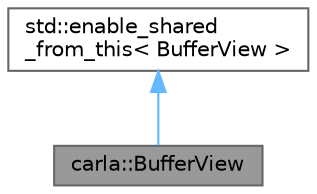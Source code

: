 digraph "carla::BufferView"
{
 // INTERACTIVE_SVG=YES
 // LATEX_PDF_SIZE
  bgcolor="transparent";
  edge [fontname=Helvetica,fontsize=10,labelfontname=Helvetica,labelfontsize=10];
  node [fontname=Helvetica,fontsize=10,shape=box,height=0.2,width=0.4];
  Node1 [id="Node000001",label="carla::BufferView",height=0.2,width=0.4,color="gray40", fillcolor="grey60", style="filled", fontcolor="black",tooltip="Creating a constant view from an existing buffer"];
  Node2 -> Node1 [id="edge1_Node000001_Node000002",dir="back",color="steelblue1",style="solid",tooltip=" "];
  Node2 [id="Node000002",label="std::enable_shared\l_from_this\< BufferView \>",height=0.2,width=0.4,color="gray40", fillcolor="white", style="filled",tooltip=" "];
}
